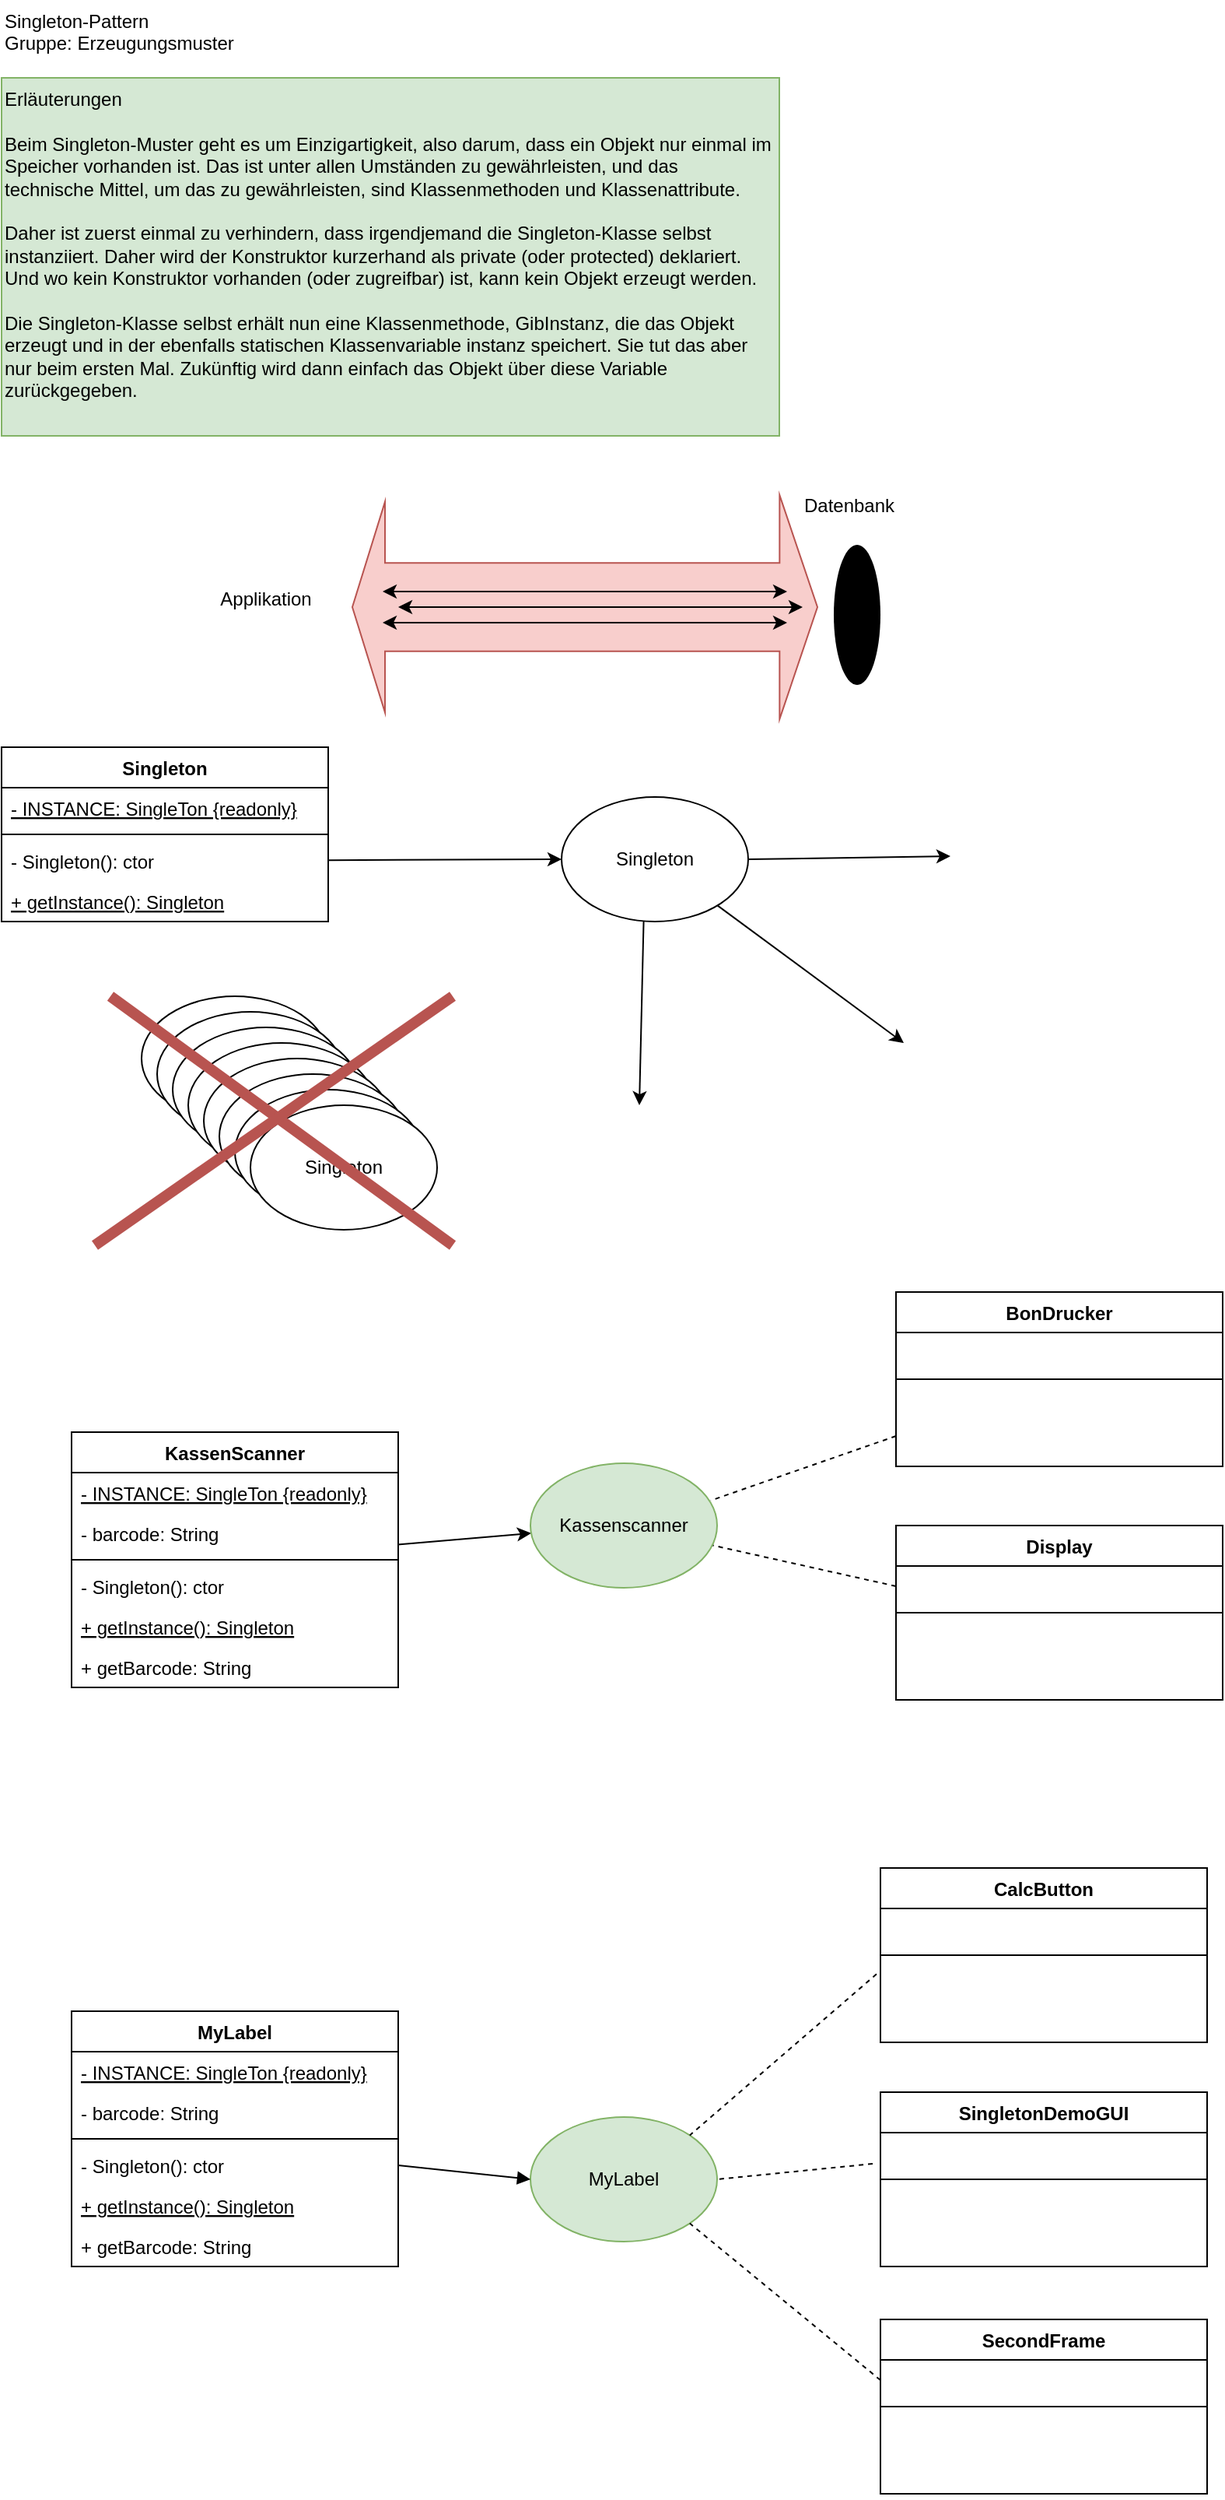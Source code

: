 <mxfile version="17.2.1" type="device" pages="2"><diagram id="1vJTnKFDcwp1K9mZ3HOW" name="Singleton"><mxGraphModel dx="1088" dy="891" grid="1" gridSize="10" guides="1" tooltips="1" connect="1" arrows="1" fold="1" page="1" pageScale="1" pageWidth="827" pageHeight="1169" math="0" shadow="0"><root><mxCell id="0"/><mxCell id="1" parent="0"/><mxCell id="Tu6GEZrMgGKgOSLvBPGH-1" value="Singleton-Pattern&lt;br&gt;Gruppe: Erzeugungsmuster" style="text;whiteSpace=wrap;html=1;" parent="1" vertex="1"><mxGeometry x="20" y="20" width="160" height="40" as="geometry"/></mxCell><mxCell id="Tu6GEZrMgGKgOSLvBPGH-2" value="Erläuterungen&lt;br&gt;&lt;br&gt;Beim Singleton-Muster geht es um Einzigartigkeit, also darum, dass ein Objekt nur einmal im Speicher vorhanden ist. Das ist unter allen Umständen zu gewährleisten, und das &lt;br&gt;technische Mittel, um das zu gewährleisten, sind Klassenmethoden und Klassenattribute.&lt;br&gt;&lt;br&gt;Daher ist zuerst einmal zu verhindern, dass irgendjemand die Singleton-Klasse selbst instanziiert. Daher wird der Konstruktor kurzerhand als private (oder protected) deklariert. Und wo kein Konstruktor vorhanden (oder zugreifbar) ist, kann kein Objekt erzeugt werden. &lt;br&gt;&lt;br&gt;Die Singleton-Klasse selbst erhält nun eine Klassenmethode, GibInstanz, die das Objekt erzeugt und in der ebenfalls statischen Klassenvariable instanz speichert. Sie tut das aber nur beim ersten Mal. Zukünftig wird dann einfach das Objekt über diese Variable zurückgegeben." style="text;whiteSpace=wrap;html=1;fillColor=#d5e8d4;strokeColor=#82b366;" parent="1" vertex="1"><mxGeometry x="20" y="70" width="500" height="230" as="geometry"/></mxCell><mxCell id="Tu6GEZrMgGKgOSLvBPGH-3" value="" style="ellipse;fillColor=#000000;strokeColor=none;" parent="1" vertex="1"><mxGeometry x="555" y="370" width="30" height="90" as="geometry"/></mxCell><mxCell id="Tu6GEZrMgGKgOSLvBPGH-7" value="Applikation" style="text;html=1;strokeColor=none;fillColor=none;align=center;verticalAlign=middle;whiteSpace=wrap;rounded=0;" parent="1" vertex="1"><mxGeometry x="160" y="390" width="60" height="30" as="geometry"/></mxCell><mxCell id="Tu6GEZrMgGKgOSLvBPGH-14" value="Datenbank" style="text;html=1;strokeColor=none;fillColor=none;align=center;verticalAlign=middle;whiteSpace=wrap;rounded=0;" parent="1" vertex="1"><mxGeometry x="535" y="330" width="60" height="30" as="geometry"/></mxCell><mxCell id="Tu6GEZrMgGKgOSLvBPGH-15" value="" style="shape=flexArrow;endArrow=classic;startArrow=classic;html=1;rounded=0;startWidth=77.619;startSize=6.667;endWidth=86.19;endSize=7.776;width=56.667;fillColor=#f8cecc;strokeColor=#b85450;" parent="1" edge="1"><mxGeometry width="100" height="100" relative="1" as="geometry"><mxPoint x="245" y="410" as="sourcePoint"/><mxPoint x="545" y="410" as="targetPoint"/></mxGeometry></mxCell><mxCell id="Tu6GEZrMgGKgOSLvBPGH-16" value="" style="endArrow=classic;startArrow=classic;html=1;rounded=0;" parent="1" edge="1"><mxGeometry width="50" height="50" relative="1" as="geometry"><mxPoint x="265" y="400" as="sourcePoint"/><mxPoint x="525" y="400" as="targetPoint"/></mxGeometry></mxCell><mxCell id="Tu6GEZrMgGKgOSLvBPGH-17" value="" style="endArrow=classic;startArrow=classic;html=1;rounded=0;" parent="1" edge="1"><mxGeometry width="50" height="50" relative="1" as="geometry"><mxPoint x="275" y="410" as="sourcePoint"/><mxPoint x="535" y="410" as="targetPoint"/></mxGeometry></mxCell><mxCell id="Tu6GEZrMgGKgOSLvBPGH-18" value="" style="endArrow=classic;startArrow=classic;html=1;rounded=0;" parent="1" edge="1"><mxGeometry width="50" height="50" relative="1" as="geometry"><mxPoint x="265" y="420" as="sourcePoint"/><mxPoint x="525" y="420" as="targetPoint"/></mxGeometry></mxCell><mxCell id="Tu6GEZrMgGKgOSLvBPGH-27" value="Singleton" style="swimlane;fontStyle=1;align=center;verticalAlign=top;childLayout=stackLayout;horizontal=1;startSize=26;horizontalStack=0;resizeParent=1;resizeParentMax=0;resizeLast=0;collapsible=1;marginBottom=0;" parent="1" vertex="1"><mxGeometry x="20" y="500" width="210" height="112" as="geometry"/></mxCell><mxCell id="Tu6GEZrMgGKgOSLvBPGH-28" value="- INSTANCE: SingleTon {readonly}" style="text;strokeColor=none;fillColor=none;align=left;verticalAlign=top;spacingLeft=4;spacingRight=4;overflow=hidden;rotatable=0;points=[[0,0.5],[1,0.5]];portConstraint=eastwest;fontStyle=4" parent="Tu6GEZrMgGKgOSLvBPGH-27" vertex="1"><mxGeometry y="26" width="210" height="26" as="geometry"/></mxCell><mxCell id="Tu6GEZrMgGKgOSLvBPGH-29" value="" style="line;strokeWidth=1;fillColor=none;align=left;verticalAlign=middle;spacingTop=-1;spacingLeft=3;spacingRight=3;rotatable=0;labelPosition=right;points=[];portConstraint=eastwest;" parent="Tu6GEZrMgGKgOSLvBPGH-27" vertex="1"><mxGeometry y="52" width="210" height="8" as="geometry"/></mxCell><mxCell id="Tu6GEZrMgGKgOSLvBPGH-30" value="- Singleton(): ctor" style="text;strokeColor=none;fillColor=none;align=left;verticalAlign=top;spacingLeft=4;spacingRight=4;overflow=hidden;rotatable=0;points=[[0,0.5],[1,0.5]];portConstraint=eastwest;" parent="Tu6GEZrMgGKgOSLvBPGH-27" vertex="1"><mxGeometry y="60" width="210" height="26" as="geometry"/></mxCell><mxCell id="Tu6GEZrMgGKgOSLvBPGH-31" value="+ getInstance(): Singleton" style="text;strokeColor=none;fillColor=none;align=left;verticalAlign=top;spacingLeft=4;spacingRight=4;overflow=hidden;rotatable=0;points=[[0,0.5],[1,0.5]];portConstraint=eastwest;fontStyle=4" parent="Tu6GEZrMgGKgOSLvBPGH-27" vertex="1"><mxGeometry y="86" width="210" height="26" as="geometry"/></mxCell><mxCell id="Tu6GEZrMgGKgOSLvBPGH-34" value="" style="endArrow=classic;html=1;rounded=0;exitX=0.44;exitY=0.988;exitDx=0;exitDy=0;exitPerimeter=0;" parent="1" source="Tu6GEZrMgGKgOSLvBPGH-37" edge="1"><mxGeometry width="50" height="50" relative="1" as="geometry"><mxPoint x="440" y="630" as="sourcePoint"/><mxPoint x="430" y="730" as="targetPoint"/></mxGeometry></mxCell><mxCell id="Tu6GEZrMgGKgOSLvBPGH-35" value="" style="endArrow=classic;html=1;rounded=0;" parent="1" source="Tu6GEZrMgGKgOSLvBPGH-37" edge="1"><mxGeometry width="50" height="50" relative="1" as="geometry"><mxPoint x="520" y="600" as="sourcePoint"/><mxPoint x="600" y="690" as="targetPoint"/></mxGeometry></mxCell><mxCell id="Tu6GEZrMgGKgOSLvBPGH-36" value="" style="endArrow=classic;html=1;rounded=0;exitX=1;exitY=0.5;exitDx=0;exitDy=0;" parent="1" source="Tu6GEZrMgGKgOSLvBPGH-37" edge="1"><mxGeometry width="50" height="50" relative="1" as="geometry"><mxPoint x="530" y="576" as="sourcePoint"/><mxPoint x="630" y="570" as="targetPoint"/></mxGeometry></mxCell><mxCell id="Tu6GEZrMgGKgOSLvBPGH-37" value="Singleton" style="ellipse;whiteSpace=wrap;html=1;" parent="1" vertex="1"><mxGeometry x="380" y="532" width="120" height="80" as="geometry"/></mxCell><mxCell id="Tu6GEZrMgGKgOSLvBPGH-38" style="edgeStyle=none;rounded=0;orthogonalLoop=1;jettySize=auto;html=1;entryX=0;entryY=0.5;entryDx=0;entryDy=0;" parent="1" source="Tu6GEZrMgGKgOSLvBPGH-30" target="Tu6GEZrMgGKgOSLvBPGH-37" edge="1"><mxGeometry relative="1" as="geometry"/></mxCell><mxCell id="Tu6GEZrMgGKgOSLvBPGH-39" value="Singleton" style="ellipse;whiteSpace=wrap;html=1;" parent="1" vertex="1"><mxGeometry x="110" y="660" width="120" height="80" as="geometry"/></mxCell><mxCell id="Tu6GEZrMgGKgOSLvBPGH-40" value="Singleton" style="ellipse;whiteSpace=wrap;html=1;" parent="1" vertex="1"><mxGeometry x="120" y="670" width="120" height="80" as="geometry"/></mxCell><mxCell id="Tu6GEZrMgGKgOSLvBPGH-41" value="Singleton" style="ellipse;whiteSpace=wrap;html=1;" parent="1" vertex="1"><mxGeometry x="130" y="680" width="120" height="80" as="geometry"/></mxCell><mxCell id="Tu6GEZrMgGKgOSLvBPGH-42" value="Singleton" style="ellipse;whiteSpace=wrap;html=1;" parent="1" vertex="1"><mxGeometry x="140" y="690" width="120" height="80" as="geometry"/></mxCell><mxCell id="Tu6GEZrMgGKgOSLvBPGH-43" value="Singleton" style="ellipse;whiteSpace=wrap;html=1;" parent="1" vertex="1"><mxGeometry x="150" y="700" width="120" height="80" as="geometry"/></mxCell><mxCell id="Tu6GEZrMgGKgOSLvBPGH-44" value="Singleton" style="ellipse;whiteSpace=wrap;html=1;" parent="1" vertex="1"><mxGeometry x="160" y="710" width="120" height="80" as="geometry"/></mxCell><mxCell id="Tu6GEZrMgGKgOSLvBPGH-45" value="Singleton" style="ellipse;whiteSpace=wrap;html=1;" parent="1" vertex="1"><mxGeometry x="170" y="720" width="120" height="80" as="geometry"/></mxCell><mxCell id="Tu6GEZrMgGKgOSLvBPGH-46" value="Singleton" style="ellipse;whiteSpace=wrap;html=1;" parent="1" vertex="1"><mxGeometry x="180" y="730" width="120" height="80" as="geometry"/></mxCell><mxCell id="Tu6GEZrMgGKgOSLvBPGH-47" value="" style="endArrow=none;html=1;rounded=0;fillColor=#f8cecc;strokeColor=#b85450;strokeWidth=7;" parent="1" edge="1"><mxGeometry width="50" height="50" relative="1" as="geometry"><mxPoint x="90" y="660" as="sourcePoint"/><mxPoint x="310" y="820" as="targetPoint"/></mxGeometry></mxCell><mxCell id="Tu6GEZrMgGKgOSLvBPGH-48" value="" style="endArrow=none;html=1;rounded=0;fillColor=#f8cecc;strokeColor=#b85450;strokeWidth=7;" parent="1" edge="1"><mxGeometry width="50" height="50" relative="1" as="geometry"><mxPoint x="80" y="820" as="sourcePoint"/><mxPoint x="310" y="660" as="targetPoint"/></mxGeometry></mxCell><mxCell id="Tu6GEZrMgGKgOSLvBPGH-51" value="KassenScanner" style="swimlane;fontStyle=1;align=center;verticalAlign=top;childLayout=stackLayout;horizontal=1;startSize=26;horizontalStack=0;resizeParent=1;resizeParentMax=0;resizeLast=0;collapsible=1;marginBottom=0;" parent="1" vertex="1"><mxGeometry x="65" y="940" width="210" height="164" as="geometry"/></mxCell><mxCell id="Tu6GEZrMgGKgOSLvBPGH-52" value="- INSTANCE: SingleTon {readonly}" style="text;strokeColor=none;fillColor=none;align=left;verticalAlign=top;spacingLeft=4;spacingRight=4;overflow=hidden;rotatable=0;points=[[0,0.5],[1,0.5]];portConstraint=eastwest;fontStyle=4" parent="Tu6GEZrMgGKgOSLvBPGH-51" vertex="1"><mxGeometry y="26" width="210" height="26" as="geometry"/></mxCell><mxCell id="Tu6GEZrMgGKgOSLvBPGH-69" value="- barcode: String" style="text;strokeColor=none;fillColor=none;align=left;verticalAlign=top;spacingLeft=4;spacingRight=4;overflow=hidden;rotatable=0;points=[[0,0.5],[1,0.5]];portConstraint=eastwest;fontStyle=0" parent="Tu6GEZrMgGKgOSLvBPGH-51" vertex="1"><mxGeometry y="52" width="210" height="26" as="geometry"/></mxCell><mxCell id="Tu6GEZrMgGKgOSLvBPGH-53" value="" style="line;strokeWidth=1;fillColor=none;align=left;verticalAlign=middle;spacingTop=-1;spacingLeft=3;spacingRight=3;rotatable=0;labelPosition=right;points=[];portConstraint=eastwest;" parent="Tu6GEZrMgGKgOSLvBPGH-51" vertex="1"><mxGeometry y="78" width="210" height="8" as="geometry"/></mxCell><mxCell id="Tu6GEZrMgGKgOSLvBPGH-54" value="- Singleton(): ctor" style="text;strokeColor=none;fillColor=none;align=left;verticalAlign=top;spacingLeft=4;spacingRight=4;overflow=hidden;rotatable=0;points=[[0,0.5],[1,0.5]];portConstraint=eastwest;" parent="Tu6GEZrMgGKgOSLvBPGH-51" vertex="1"><mxGeometry y="86" width="210" height="26" as="geometry"/></mxCell><mxCell id="Tu6GEZrMgGKgOSLvBPGH-55" value="+ getInstance(): Singleton" style="text;strokeColor=none;fillColor=none;align=left;verticalAlign=top;spacingLeft=4;spacingRight=4;overflow=hidden;rotatable=0;points=[[0,0.5],[1,0.5]];portConstraint=eastwest;fontStyle=4" parent="Tu6GEZrMgGKgOSLvBPGH-51" vertex="1"><mxGeometry y="112" width="210" height="26" as="geometry"/></mxCell><mxCell id="Tu6GEZrMgGKgOSLvBPGH-70" value="+ getBarcode: String" style="text;strokeColor=none;fillColor=none;align=left;verticalAlign=top;spacingLeft=4;spacingRight=4;overflow=hidden;rotatable=0;points=[[0,0.5],[1,0.5]];portConstraint=eastwest;fontStyle=0" parent="Tu6GEZrMgGKgOSLvBPGH-51" vertex="1"><mxGeometry y="138" width="210" height="26" as="geometry"/></mxCell><mxCell id="Tu6GEZrMgGKgOSLvBPGH-57" style="edgeStyle=none;rounded=0;orthogonalLoop=1;jettySize=auto;html=1;strokeWidth=1;exitX=0.998;exitY=0.777;exitDx=0;exitDy=0;exitPerimeter=0;" parent="1" source="Tu6GEZrMgGKgOSLvBPGH-69" target="Tu6GEZrMgGKgOSLvBPGH-77" edge="1"><mxGeometry relative="1" as="geometry"/></mxCell><mxCell id="Tu6GEZrMgGKgOSLvBPGH-68" style="edgeStyle=none;rounded=0;orthogonalLoop=1;jettySize=auto;html=1;strokeWidth=1;dashed=1;endArrow=none;endFill=0;entryX=0.966;entryY=0.299;entryDx=0;entryDy=0;entryPerimeter=0;" parent="1" source="Tu6GEZrMgGKgOSLvBPGH-58" target="Tu6GEZrMgGKgOSLvBPGH-77" edge="1"><mxGeometry relative="1" as="geometry"><mxPoint x="499.749" y="926.345" as="targetPoint"/></mxGeometry></mxCell><mxCell id="Tu6GEZrMgGKgOSLvBPGH-58" value="BonDrucker" style="swimlane;fontStyle=1;align=center;verticalAlign=top;childLayout=stackLayout;horizontal=1;startSize=26;horizontalStack=0;resizeParent=1;resizeParentMax=0;resizeLast=0;collapsible=1;marginBottom=0;" parent="1" vertex="1"><mxGeometry x="595" y="850" width="210" height="112" as="geometry"/></mxCell><mxCell id="Tu6GEZrMgGKgOSLvBPGH-59" value=" " style="text;strokeColor=none;fillColor=none;align=left;verticalAlign=top;spacingLeft=4;spacingRight=4;overflow=hidden;rotatable=0;points=[[0,0.5],[1,0.5]];portConstraint=eastwest;fontStyle=4" parent="Tu6GEZrMgGKgOSLvBPGH-58" vertex="1"><mxGeometry y="26" width="210" height="26" as="geometry"/></mxCell><mxCell id="Tu6GEZrMgGKgOSLvBPGH-60" value="" style="line;strokeWidth=1;fillColor=none;align=left;verticalAlign=middle;spacingTop=-1;spacingLeft=3;spacingRight=3;rotatable=0;labelPosition=right;points=[];portConstraint=eastwest;" parent="Tu6GEZrMgGKgOSLvBPGH-58" vertex="1"><mxGeometry y="52" width="210" height="8" as="geometry"/></mxCell><mxCell id="Tu6GEZrMgGKgOSLvBPGH-61" value=" " style="text;strokeColor=none;fillColor=none;align=left;verticalAlign=top;spacingLeft=4;spacingRight=4;overflow=hidden;rotatable=0;points=[[0,0.5],[1,0.5]];portConstraint=eastwest;" parent="Tu6GEZrMgGKgOSLvBPGH-58" vertex="1"><mxGeometry y="60" width="210" height="26" as="geometry"/></mxCell><mxCell id="Tu6GEZrMgGKgOSLvBPGH-62" value=" " style="text;strokeColor=none;fillColor=none;align=left;verticalAlign=top;spacingLeft=4;spacingRight=4;overflow=hidden;rotatable=0;points=[[0,0.5],[1,0.5]];portConstraint=eastwest;fontStyle=0" parent="Tu6GEZrMgGKgOSLvBPGH-58" vertex="1"><mxGeometry y="86" width="210" height="26" as="geometry"/></mxCell><mxCell id="Tu6GEZrMgGKgOSLvBPGH-71" value="Display" style="swimlane;fontStyle=1;align=center;verticalAlign=top;childLayout=stackLayout;horizontal=1;startSize=26;horizontalStack=0;resizeParent=1;resizeParentMax=0;resizeLast=0;collapsible=1;marginBottom=0;" parent="1" vertex="1"><mxGeometry x="595" y="1000" width="210" height="112" as="geometry"/></mxCell><mxCell id="Tu6GEZrMgGKgOSLvBPGH-72" value=" " style="text;strokeColor=none;fillColor=none;align=left;verticalAlign=top;spacingLeft=4;spacingRight=4;overflow=hidden;rotatable=0;points=[[0,0.5],[1,0.5]];portConstraint=eastwest;fontStyle=0" parent="Tu6GEZrMgGKgOSLvBPGH-71" vertex="1"><mxGeometry y="26" width="210" height="26" as="geometry"/></mxCell><mxCell id="Tu6GEZrMgGKgOSLvBPGH-73" value="" style="line;strokeWidth=1;fillColor=none;align=left;verticalAlign=middle;spacingTop=-1;spacingLeft=3;spacingRight=3;rotatable=0;labelPosition=right;points=[];portConstraint=eastwest;" parent="Tu6GEZrMgGKgOSLvBPGH-71" vertex="1"><mxGeometry y="52" width="210" height="8" as="geometry"/></mxCell><mxCell id="Tu6GEZrMgGKgOSLvBPGH-74" value=" " style="text;strokeColor=none;fillColor=none;align=left;verticalAlign=top;spacingLeft=4;spacingRight=4;overflow=hidden;rotatable=0;points=[[0,0.5],[1,0.5]];portConstraint=eastwest;" parent="Tu6GEZrMgGKgOSLvBPGH-71" vertex="1"><mxGeometry y="60" width="210" height="26" as="geometry"/></mxCell><mxCell id="Tu6GEZrMgGKgOSLvBPGH-75" value=" " style="text;strokeColor=none;fillColor=none;align=left;verticalAlign=top;spacingLeft=4;spacingRight=4;overflow=hidden;rotatable=0;points=[[0,0.5],[1,0.5]];portConstraint=eastwest;fontStyle=0" parent="Tu6GEZrMgGKgOSLvBPGH-71" vertex="1"><mxGeometry y="86" width="210" height="26" as="geometry"/></mxCell><mxCell id="Tu6GEZrMgGKgOSLvBPGH-76" style="edgeStyle=none;rounded=0;orthogonalLoop=1;jettySize=auto;html=1;strokeWidth=1;dashed=1;endArrow=none;endFill=0;exitX=0;exitY=0.5;exitDx=0;exitDy=0;" parent="1" source="Tu6GEZrMgGKgOSLvBPGH-72" target="Tu6GEZrMgGKgOSLvBPGH-77" edge="1"><mxGeometry relative="1" as="geometry"><mxPoint x="605" y="963.993" as="sourcePoint"/><mxPoint x="490" y="1080" as="targetPoint"/></mxGeometry></mxCell><mxCell id="Tu6GEZrMgGKgOSLvBPGH-77" value="Kassenscanner" style="ellipse;whiteSpace=wrap;html=1;fillColor=#d5e8d4;strokeColor=#82b366;" parent="1" vertex="1"><mxGeometry x="360" y="960" width="120" height="80" as="geometry"/></mxCell><mxCell id="Tu6GEZrMgGKgOSLvBPGH-78" value="MyLabel" style="swimlane;fontStyle=1;align=center;verticalAlign=top;childLayout=stackLayout;horizontal=1;startSize=26;horizontalStack=0;resizeParent=1;resizeParentMax=0;resizeLast=0;collapsible=1;marginBottom=0;" parent="1" vertex="1"><mxGeometry x="65" y="1312" width="210" height="164" as="geometry"/></mxCell><mxCell id="Tu6GEZrMgGKgOSLvBPGH-79" value="- INSTANCE: SingleTon {readonly}" style="text;strokeColor=none;fillColor=none;align=left;verticalAlign=top;spacingLeft=4;spacingRight=4;overflow=hidden;rotatable=0;points=[[0,0.5],[1,0.5]];portConstraint=eastwest;fontStyle=4" parent="Tu6GEZrMgGKgOSLvBPGH-78" vertex="1"><mxGeometry y="26" width="210" height="26" as="geometry"/></mxCell><mxCell id="Tu6GEZrMgGKgOSLvBPGH-80" value="- barcode: String" style="text;strokeColor=none;fillColor=none;align=left;verticalAlign=top;spacingLeft=4;spacingRight=4;overflow=hidden;rotatable=0;points=[[0,0.5],[1,0.5]];portConstraint=eastwest;fontStyle=0" parent="Tu6GEZrMgGKgOSLvBPGH-78" vertex="1"><mxGeometry y="52" width="210" height="26" as="geometry"/></mxCell><mxCell id="Tu6GEZrMgGKgOSLvBPGH-81" value="" style="line;strokeWidth=1;fillColor=none;align=left;verticalAlign=middle;spacingTop=-1;spacingLeft=3;spacingRight=3;rotatable=0;labelPosition=right;points=[];portConstraint=eastwest;" parent="Tu6GEZrMgGKgOSLvBPGH-78" vertex="1"><mxGeometry y="78" width="210" height="8" as="geometry"/></mxCell><mxCell id="Tu6GEZrMgGKgOSLvBPGH-82" value="- Singleton(): ctor" style="text;strokeColor=none;fillColor=none;align=left;verticalAlign=top;spacingLeft=4;spacingRight=4;overflow=hidden;rotatable=0;points=[[0,0.5],[1,0.5]];portConstraint=eastwest;" parent="Tu6GEZrMgGKgOSLvBPGH-78" vertex="1"><mxGeometry y="86" width="210" height="26" as="geometry"/></mxCell><mxCell id="Tu6GEZrMgGKgOSLvBPGH-83" value="+ getInstance(): Singleton" style="text;strokeColor=none;fillColor=none;align=left;verticalAlign=top;spacingLeft=4;spacingRight=4;overflow=hidden;rotatable=0;points=[[0,0.5],[1,0.5]];portConstraint=eastwest;fontStyle=4" parent="Tu6GEZrMgGKgOSLvBPGH-78" vertex="1"><mxGeometry y="112" width="210" height="26" as="geometry"/></mxCell><mxCell id="Tu6GEZrMgGKgOSLvBPGH-84" value="+ getBarcode: String" style="text;strokeColor=none;fillColor=none;align=left;verticalAlign=top;spacingLeft=4;spacingRight=4;overflow=hidden;rotatable=0;points=[[0,0.5],[1,0.5]];portConstraint=eastwest;fontStyle=0" parent="Tu6GEZrMgGKgOSLvBPGH-78" vertex="1"><mxGeometry y="138" width="210" height="26" as="geometry"/></mxCell><mxCell id="Tu6GEZrMgGKgOSLvBPGH-99" value="CalcButton" style="swimlane;fontStyle=1;align=center;verticalAlign=top;childLayout=stackLayout;horizontal=1;startSize=26;horizontalStack=0;resizeParent=1;resizeParentMax=0;resizeLast=0;collapsible=1;marginBottom=0;" parent="1" vertex="1"><mxGeometry x="585" y="1220" width="210" height="112" as="geometry"/></mxCell><mxCell id="Tu6GEZrMgGKgOSLvBPGH-100" value=" " style="text;strokeColor=none;fillColor=none;align=left;verticalAlign=top;spacingLeft=4;spacingRight=4;overflow=hidden;rotatable=0;points=[[0,0.5],[1,0.5]];portConstraint=eastwest;fontStyle=0" parent="Tu6GEZrMgGKgOSLvBPGH-99" vertex="1"><mxGeometry y="26" width="210" height="26" as="geometry"/></mxCell><mxCell id="Tu6GEZrMgGKgOSLvBPGH-101" value="" style="line;strokeWidth=1;fillColor=none;align=left;verticalAlign=middle;spacingTop=-1;spacingLeft=3;spacingRight=3;rotatable=0;labelPosition=right;points=[];portConstraint=eastwest;" parent="Tu6GEZrMgGKgOSLvBPGH-99" vertex="1"><mxGeometry y="52" width="210" height="8" as="geometry"/></mxCell><mxCell id="Tu6GEZrMgGKgOSLvBPGH-102" value=" " style="text;strokeColor=none;fillColor=none;align=left;verticalAlign=top;spacingLeft=4;spacingRight=4;overflow=hidden;rotatable=0;points=[[0,0.5],[1,0.5]];portConstraint=eastwest;" parent="Tu6GEZrMgGKgOSLvBPGH-99" vertex="1"><mxGeometry y="60" width="210" height="26" as="geometry"/></mxCell><mxCell id="Tu6GEZrMgGKgOSLvBPGH-103" value=" " style="text;strokeColor=none;fillColor=none;align=left;verticalAlign=top;spacingLeft=4;spacingRight=4;overflow=hidden;rotatable=0;points=[[0,0.5],[1,0.5]];portConstraint=eastwest;fontStyle=0" parent="Tu6GEZrMgGKgOSLvBPGH-99" vertex="1"><mxGeometry y="86" width="210" height="26" as="geometry"/></mxCell><mxCell id="Tu6GEZrMgGKgOSLvBPGH-104" value="SingletonDemoGUI" style="swimlane;fontStyle=1;align=center;verticalAlign=top;childLayout=stackLayout;horizontal=1;startSize=26;horizontalStack=0;resizeParent=1;resizeParentMax=0;resizeLast=0;collapsible=1;marginBottom=0;" parent="1" vertex="1"><mxGeometry x="585" y="1364" width="210" height="112" as="geometry"/></mxCell><mxCell id="Tu6GEZrMgGKgOSLvBPGH-105" value=" " style="text;strokeColor=none;fillColor=none;align=left;verticalAlign=top;spacingLeft=4;spacingRight=4;overflow=hidden;rotatable=0;points=[[0,0.5],[1,0.5]];portConstraint=eastwest;fontStyle=0" parent="Tu6GEZrMgGKgOSLvBPGH-104" vertex="1"><mxGeometry y="26" width="210" height="26" as="geometry"/></mxCell><mxCell id="Tu6GEZrMgGKgOSLvBPGH-106" value="" style="line;strokeWidth=1;fillColor=none;align=left;verticalAlign=middle;spacingTop=-1;spacingLeft=3;spacingRight=3;rotatable=0;labelPosition=right;points=[];portConstraint=eastwest;" parent="Tu6GEZrMgGKgOSLvBPGH-104" vertex="1"><mxGeometry y="52" width="210" height="8" as="geometry"/></mxCell><mxCell id="Tu6GEZrMgGKgOSLvBPGH-107" value=" " style="text;strokeColor=none;fillColor=none;align=left;verticalAlign=top;spacingLeft=4;spacingRight=4;overflow=hidden;rotatable=0;points=[[0,0.5],[1,0.5]];portConstraint=eastwest;" parent="Tu6GEZrMgGKgOSLvBPGH-104" vertex="1"><mxGeometry y="60" width="210" height="26" as="geometry"/></mxCell><mxCell id="Tu6GEZrMgGKgOSLvBPGH-108" value=" " style="text;strokeColor=none;fillColor=none;align=left;verticalAlign=top;spacingLeft=4;spacingRight=4;overflow=hidden;rotatable=0;points=[[0,0.5],[1,0.5]];portConstraint=eastwest;fontStyle=0" parent="Tu6GEZrMgGKgOSLvBPGH-104" vertex="1"><mxGeometry y="86" width="210" height="26" as="geometry"/></mxCell><mxCell id="Tu6GEZrMgGKgOSLvBPGH-109" value="SecondFrame" style="swimlane;fontStyle=1;align=center;verticalAlign=top;childLayout=stackLayout;horizontal=1;startSize=26;horizontalStack=0;resizeParent=1;resizeParentMax=0;resizeLast=0;collapsible=1;marginBottom=0;" parent="1" vertex="1"><mxGeometry x="585" y="1510" width="210" height="112" as="geometry"/></mxCell><mxCell id="Tu6GEZrMgGKgOSLvBPGH-110" value=" " style="text;strokeColor=none;fillColor=none;align=left;verticalAlign=top;spacingLeft=4;spacingRight=4;overflow=hidden;rotatable=0;points=[[0,0.5],[1,0.5]];portConstraint=eastwest;fontStyle=0" parent="Tu6GEZrMgGKgOSLvBPGH-109" vertex="1"><mxGeometry y="26" width="210" height="26" as="geometry"/></mxCell><mxCell id="Tu6GEZrMgGKgOSLvBPGH-111" value="" style="line;strokeWidth=1;fillColor=none;align=left;verticalAlign=middle;spacingTop=-1;spacingLeft=3;spacingRight=3;rotatable=0;labelPosition=right;points=[];portConstraint=eastwest;" parent="Tu6GEZrMgGKgOSLvBPGH-109" vertex="1"><mxGeometry y="52" width="210" height="8" as="geometry"/></mxCell><mxCell id="Tu6GEZrMgGKgOSLvBPGH-112" value=" " style="text;strokeColor=none;fillColor=none;align=left;verticalAlign=top;spacingLeft=4;spacingRight=4;overflow=hidden;rotatable=0;points=[[0,0.5],[1,0.5]];portConstraint=eastwest;" parent="Tu6GEZrMgGKgOSLvBPGH-109" vertex="1"><mxGeometry y="60" width="210" height="26" as="geometry"/></mxCell><mxCell id="Tu6GEZrMgGKgOSLvBPGH-113" value=" " style="text;strokeColor=none;fillColor=none;align=left;verticalAlign=top;spacingLeft=4;spacingRight=4;overflow=hidden;rotatable=0;points=[[0,0.5],[1,0.5]];portConstraint=eastwest;fontStyle=0" parent="Tu6GEZrMgGKgOSLvBPGH-109" vertex="1"><mxGeometry y="86" width="210" height="26" as="geometry"/></mxCell><mxCell id="Tu6GEZrMgGKgOSLvBPGH-114" value="MyLabel" style="ellipse;whiteSpace=wrap;html=1;fillColor=#d5e8d4;strokeColor=#82b366;" parent="1" vertex="1"><mxGeometry x="360" y="1380" width="120" height="80" as="geometry"/></mxCell><mxCell id="Tu6GEZrMgGKgOSLvBPGH-115" style="edgeStyle=none;rounded=0;orthogonalLoop=1;jettySize=auto;html=1;entryX=0;entryY=0.5;entryDx=0;entryDy=0;endArrow=block;endFill=1;strokeWidth=1;exitX=1;exitY=0.5;exitDx=0;exitDy=0;" parent="1" source="Tu6GEZrMgGKgOSLvBPGH-82" target="Tu6GEZrMgGKgOSLvBPGH-114" edge="1"><mxGeometry relative="1" as="geometry"/></mxCell><mxCell id="Tu6GEZrMgGKgOSLvBPGH-116" style="edgeStyle=none;rounded=0;orthogonalLoop=1;jettySize=auto;html=1;dashed=1;endArrow=none;endFill=0;strokeWidth=1;exitX=-0.012;exitY=0.313;exitDx=0;exitDy=0;exitPerimeter=0;entryX=1;entryY=0;entryDx=0;entryDy=0;" parent="1" source="Tu6GEZrMgGKgOSLvBPGH-102" target="Tu6GEZrMgGKgOSLvBPGH-114" edge="1"><mxGeometry relative="1" as="geometry"/></mxCell><mxCell id="Tu6GEZrMgGKgOSLvBPGH-117" style="edgeStyle=none;rounded=0;orthogonalLoop=1;jettySize=auto;html=1;dashed=1;endArrow=none;endFill=0;strokeWidth=1;entryX=1;entryY=0.5;entryDx=0;entryDy=0;" parent="1" target="Tu6GEZrMgGKgOSLvBPGH-114" edge="1"><mxGeometry relative="1" as="geometry"><mxPoint x="580" y="1410" as="sourcePoint"/></mxGeometry></mxCell><mxCell id="Tu6GEZrMgGKgOSLvBPGH-118" style="edgeStyle=none;rounded=0;orthogonalLoop=1;jettySize=auto;html=1;entryX=1;entryY=1;entryDx=0;entryDy=0;dashed=1;endArrow=none;endFill=0;strokeWidth=1;exitX=0;exitY=0.5;exitDx=0;exitDy=0;" parent="1" source="Tu6GEZrMgGKgOSLvBPGH-110" target="Tu6GEZrMgGKgOSLvBPGH-114" edge="1"><mxGeometry relative="1" as="geometry"/></mxCell></root></mxGraphModel></diagram><diagram id="2gMSVf91zd-A5-werhwh" name="Aggregation und Komposition"><mxGraphModel dx="670" dy="1593" grid="1" gridSize="10" guides="1" tooltips="1" connect="1" arrows="1" fold="1" page="1" pageScale="1" pageWidth="827" pageHeight="1169" math="0" shadow="0"><root><mxCell id="0"/><mxCell id="1" parent="0"/><mxCell id="pnV_tn5wM9VpwKiyH_3l-1" value="&lt;h1&gt;Komposition&lt;/h1&gt;&lt;h1&gt;Feste Ganze-Teile Beziehung&lt;/h1&gt;&lt;p&gt;Die Teile können ohne das Ganze nicht existieren.&lt;/p&gt;&lt;p&gt;Die Verwaltung und Erzeugung der Teile wird durch das Ganze gesteuert.&lt;/p&gt;&lt;p&gt;Kein anderes Objekt darf auf die Teile direkt zugreifen.&lt;/p&gt;" style="text;html=1;strokeColor=none;fillColor=none;spacing=5;spacingTop=-20;whiteSpace=wrap;overflow=hidden;rounded=0;" parent="1" vertex="1"><mxGeometry x="10" y="-70" width="510" height="180" as="geometry"/></mxCell><mxCell id="pnV_tn5wM9VpwKiyH_3l-2" value="&lt;h1&gt;&lt;span&gt;Aggregation&lt;/span&gt;&lt;/h1&gt;&lt;h1&gt;&lt;span&gt;Lose Ganze-Teile Beziehung&lt;/span&gt;&lt;/h1&gt;&lt;h1&gt;&lt;span style=&quot;font-size: 12px ; font-weight: normal&quot;&gt;Die Teile können ohne das Ganze existieren.&lt;/span&gt;&lt;br&gt;&lt;/h1&gt;&lt;p&gt;Die Verwaltung und Erzeugung der Teile kann ausserhalb des Ganzen erfolgen.&lt;/p&gt;&lt;p&gt;Andere Objekte können auf die Teile direkt zugreifen.&lt;/p&gt;" style="text;html=1;strokeColor=none;fillColor=none;spacing=5;spacingTop=-20;whiteSpace=wrap;overflow=hidden;rounded=0;" parent="1" vertex="1"><mxGeometry x="10" y="630" width="510" height="220" as="geometry"/></mxCell><mxCell id="pnV_tn5wM9VpwKiyH_3l-3" value="" style="endArrow=diamondThin;endFill=0;endSize=24;html=1;rounded=0;exitX=1;exitY=0.731;exitDx=0;exitDy=0;exitPerimeter=0;" parent="1" source="pnV_tn5wM9VpwKiyH_3l-10" target="pnV_tn5wM9VpwKiyH_3l-5" edge="1"><mxGeometry width="160" relative="1" as="geometry"><mxPoint x="114" y="555" as="sourcePoint"/><mxPoint x="274" y="555" as="targetPoint"/></mxGeometry></mxCell><mxCell id="P5Mxe-yWgRE_q9H9Qwvj-1" value="*..50" style="edgeLabel;html=1;align=center;verticalAlign=middle;resizable=0;points=[];" vertex="1" connectable="0" parent="pnV_tn5wM9VpwKiyH_3l-3"><mxGeometry x="-0.894" y="-2" relative="1" as="geometry"><mxPoint x="8" y="-21" as="offset"/></mxGeometry></mxCell><mxCell id="P5Mxe-yWgRE_q9H9Qwvj-2" value="*..50" style="edgeLabel;html=1;align=center;verticalAlign=middle;resizable=0;points=[];" vertex="1" connectable="0" parent="pnV_tn5wM9VpwKiyH_3l-3"><mxGeometry x="0.621" y="1" relative="1" as="geometry"><mxPoint x="9" y="-13" as="offset"/></mxGeometry></mxCell><mxCell id="pnV_tn5wM9VpwKiyH_3l-5" value="Restaurant" style="swimlane;fontStyle=1;align=center;verticalAlign=top;childLayout=stackLayout;horizontal=1;startSize=26;horizontalStack=0;resizeParent=1;resizeParentMax=0;resizeLast=0;collapsible=1;marginBottom=0;" parent="1" vertex="1"><mxGeometry x="414" y="510" width="160" height="86" as="geometry"/></mxCell><mxCell id="pnV_tn5wM9VpwKiyH_3l-6" value="- stuhl: List&lt;Stuhl&gt;" style="text;strokeColor=none;fillColor=none;align=left;verticalAlign=top;spacingLeft=4;spacingRight=4;overflow=hidden;rotatable=0;points=[[0,0.5],[1,0.5]];portConstraint=eastwest;" parent="pnV_tn5wM9VpwKiyH_3l-5" vertex="1"><mxGeometry y="26" width="160" height="26" as="geometry"/></mxCell><mxCell id="pnV_tn5wM9VpwKiyH_3l-7" value="" style="line;strokeWidth=1;fillColor=none;align=left;verticalAlign=middle;spacingTop=-1;spacingLeft=3;spacingRight=3;rotatable=0;labelPosition=right;points=[];portConstraint=eastwest;" parent="pnV_tn5wM9VpwKiyH_3l-5" vertex="1"><mxGeometry y="52" width="160" height="8" as="geometry"/></mxCell><mxCell id="pnV_tn5wM9VpwKiyH_3l-8" value="+ method(type): type" style="text;strokeColor=none;fillColor=none;align=left;verticalAlign=top;spacingLeft=4;spacingRight=4;overflow=hidden;rotatable=0;points=[[0,0.5],[1,0.5]];portConstraint=eastwest;" parent="pnV_tn5wM9VpwKiyH_3l-5" vertex="1"><mxGeometry y="60" width="160" height="26" as="geometry"/></mxCell><mxCell id="pnV_tn5wM9VpwKiyH_3l-9" value="Stuhl" style="swimlane;fontStyle=1;align=center;verticalAlign=top;childLayout=stackLayout;horizontal=1;startSize=26;horizontalStack=0;resizeParent=1;resizeParentMax=0;resizeLast=0;collapsible=1;marginBottom=0;" parent="1" vertex="1"><mxGeometry x="10" y="510" width="180" height="112" as="geometry"/></mxCell><mxCell id="pnV_tn5wM9VpwKiyH_3l-10" value="- farbe : String" style="text;strokeColor=none;fillColor=none;align=left;verticalAlign=top;spacingLeft=4;spacingRight=4;overflow=hidden;rotatable=0;points=[[0,0.5],[1,0.5]];portConstraint=eastwest;" parent="pnV_tn5wM9VpwKiyH_3l-9" vertex="1"><mxGeometry y="26" width="180" height="26" as="geometry"/></mxCell><mxCell id="pnV_tn5wM9VpwKiyH_3l-11" value="" style="line;strokeWidth=1;fillColor=none;align=left;verticalAlign=middle;spacingTop=-1;spacingLeft=3;spacingRight=3;rotatable=0;labelPosition=right;points=[];portConstraint=eastwest;" parent="pnV_tn5wM9VpwKiyH_3l-9" vertex="1"><mxGeometry y="52" width="180" height="8" as="geometry"/></mxCell><mxCell id="pnV_tn5wM9VpwKiyH_3l-12" value="+ getFarbe(): String" style="text;strokeColor=none;fillColor=none;align=left;verticalAlign=top;spacingLeft=4;spacingRight=4;overflow=hidden;rotatable=0;points=[[0,0.5],[1,0.5]];portConstraint=eastwest;" parent="pnV_tn5wM9VpwKiyH_3l-9" vertex="1"><mxGeometry y="60" width="180" height="26" as="geometry"/></mxCell><mxCell id="pnV_tn5wM9VpwKiyH_3l-14" value="- setFarbe(farbe: String): void" style="text;strokeColor=none;fillColor=none;align=left;verticalAlign=top;spacingLeft=4;spacingRight=4;overflow=hidden;rotatable=0;points=[[0,0.5],[1,0.5]];portConstraint=eastwest;" parent="pnV_tn5wM9VpwKiyH_3l-9" vertex="1"><mxGeometry y="86" width="180" height="26" as="geometry"/></mxCell><mxCell id="P5Mxe-yWgRE_q9H9Qwvj-3" value="" style="endArrow=diamondThin;endFill=1;endSize=24;html=1;rounded=0;exitX=1;exitY=0.5;exitDx=0;exitDy=0;" edge="1" parent="1" source="P5Mxe-yWgRE_q9H9Qwvj-6" target="P5Mxe-yWgRE_q9H9Qwvj-9"><mxGeometry width="160" relative="1" as="geometry"><mxPoint x="414" y="440" as="sourcePoint"/><mxPoint x="574" y="440" as="targetPoint"/></mxGeometry></mxCell><mxCell id="P5Mxe-yWgRE_q9H9Qwvj-34" value="0..*" style="edgeLabel;html=1;align=center;verticalAlign=middle;resizable=0;points=[];" vertex="1" connectable="0" parent="P5Mxe-yWgRE_q9H9Qwvj-3"><mxGeometry x="-0.879" y="-2" relative="1" as="geometry"><mxPoint x="9" y="-12" as="offset"/></mxGeometry></mxCell><mxCell id="P5Mxe-yWgRE_q9H9Qwvj-5" value="Bein" style="swimlane;fontStyle=1;align=center;verticalAlign=top;childLayout=stackLayout;horizontal=1;startSize=26;horizontalStack=0;resizeParent=1;resizeParentMax=0;resizeLast=0;collapsible=1;marginBottom=0;" vertex="1" parent="1"><mxGeometry x="250" y="210" width="160" height="86" as="geometry"><mxRectangle x="170" y="210" width="60" height="26" as="alternateBounds"/></mxGeometry></mxCell><mxCell id="P5Mxe-yWgRE_q9H9Qwvj-6" value="+ laenge: int" style="text;strokeColor=none;fillColor=none;align=left;verticalAlign=top;spacingLeft=4;spacingRight=4;overflow=hidden;rotatable=0;points=[[0,0.5],[1,0.5]];portConstraint=eastwest;" vertex="1" parent="P5Mxe-yWgRE_q9H9Qwvj-5"><mxGeometry y="26" width="160" height="26" as="geometry"/></mxCell><mxCell id="P5Mxe-yWgRE_q9H9Qwvj-7" value="" style="line;strokeWidth=1;fillColor=none;align=left;verticalAlign=middle;spacingTop=-1;spacingLeft=3;spacingRight=3;rotatable=0;labelPosition=right;points=[];portConstraint=eastwest;" vertex="1" parent="P5Mxe-yWgRE_q9H9Qwvj-5"><mxGeometry y="52" width="160" height="8" as="geometry"/></mxCell><mxCell id="P5Mxe-yWgRE_q9H9Qwvj-8" value="+ method(type): type" style="text;strokeColor=none;fillColor=none;align=left;verticalAlign=top;spacingLeft=4;spacingRight=4;overflow=hidden;rotatable=0;points=[[0,0.5],[1,0.5]];portConstraint=eastwest;" vertex="1" parent="P5Mxe-yWgRE_q9H9Qwvj-5"><mxGeometry y="60" width="160" height="26" as="geometry"/></mxCell><mxCell id="P5Mxe-yWgRE_q9H9Qwvj-9" value="Lebewesen" style="swimlane;fontStyle=1;align=center;verticalAlign=top;childLayout=stackLayout;horizontal=1;startSize=26;horizontalStack=0;resizeParent=1;resizeParentMax=0;resizeLast=0;collapsible=1;marginBottom=0;" vertex="1" parent="1"><mxGeometry x="600" y="220" width="160" height="94" as="geometry"><mxRectangle x="520" y="320" width="100" height="26" as="alternateBounds"/></mxGeometry></mxCell><mxCell id="P5Mxe-yWgRE_q9H9Qwvj-10" value="- beine: List&lt;Bein&gt;&#10;- arme: List&lt;Arm&gt;" style="text;strokeColor=none;fillColor=none;align=left;verticalAlign=top;spacingLeft=4;spacingRight=4;overflow=hidden;rotatable=0;points=[[0,0.5],[1,0.5]];portConstraint=eastwest;" vertex="1" parent="P5Mxe-yWgRE_q9H9Qwvj-9"><mxGeometry y="26" width="160" height="34" as="geometry"/></mxCell><mxCell id="P5Mxe-yWgRE_q9H9Qwvj-11" value="" style="line;strokeWidth=1;fillColor=none;align=left;verticalAlign=middle;spacingTop=-1;spacingLeft=3;spacingRight=3;rotatable=0;labelPosition=right;points=[];portConstraint=eastwest;" vertex="1" parent="P5Mxe-yWgRE_q9H9Qwvj-9"><mxGeometry y="60" width="160" height="8" as="geometry"/></mxCell><mxCell id="P5Mxe-yWgRE_q9H9Qwvj-12" value="+ method(type): type" style="text;strokeColor=none;fillColor=none;align=left;verticalAlign=top;spacingLeft=4;spacingRight=4;overflow=hidden;rotatable=0;points=[[0,0.5],[1,0.5]];portConstraint=eastwest;" vertex="1" parent="P5Mxe-yWgRE_q9H9Qwvj-9"><mxGeometry y="68" width="160" height="26" as="geometry"/></mxCell><mxCell id="P5Mxe-yWgRE_q9H9Qwvj-13" value="Arm" style="swimlane;fontStyle=1;align=center;verticalAlign=top;childLayout=stackLayout;horizontal=1;startSize=26;horizontalStack=0;resizeParent=1;resizeParentMax=0;resizeLast=0;collapsible=1;marginBottom=0;" vertex="1" parent="1"><mxGeometry x="250" y="320" width="160" height="86" as="geometry"/></mxCell><mxCell id="P5Mxe-yWgRE_q9H9Qwvj-14" value="+ field: type" style="text;strokeColor=none;fillColor=none;align=left;verticalAlign=top;spacingLeft=4;spacingRight=4;overflow=hidden;rotatable=0;points=[[0,0.5],[1,0.5]];portConstraint=eastwest;" vertex="1" parent="P5Mxe-yWgRE_q9H9Qwvj-13"><mxGeometry y="26" width="160" height="26" as="geometry"/></mxCell><mxCell id="P5Mxe-yWgRE_q9H9Qwvj-15" value="" style="line;strokeWidth=1;fillColor=none;align=left;verticalAlign=middle;spacingTop=-1;spacingLeft=3;spacingRight=3;rotatable=0;labelPosition=right;points=[];portConstraint=eastwest;" vertex="1" parent="P5Mxe-yWgRE_q9H9Qwvj-13"><mxGeometry y="52" width="160" height="8" as="geometry"/></mxCell><mxCell id="P5Mxe-yWgRE_q9H9Qwvj-16" value="+ method(type): type" style="text;strokeColor=none;fillColor=none;align=left;verticalAlign=top;spacingLeft=4;spacingRight=4;overflow=hidden;rotatable=0;points=[[0,0.5],[1,0.5]];portConstraint=eastwest;" vertex="1" parent="P5Mxe-yWgRE_q9H9Qwvj-13"><mxGeometry y="60" width="160" height="26" as="geometry"/></mxCell><mxCell id="P5Mxe-yWgRE_q9H9Qwvj-17" value="" style="endArrow=diamondThin;endFill=1;endSize=24;html=1;rounded=0;" edge="1" parent="1" source="P5Mxe-yWgRE_q9H9Qwvj-13" target="P5Mxe-yWgRE_q9H9Qwvj-9"><mxGeometry width="160" relative="1" as="geometry"><mxPoint x="420" y="259.0" as="sourcePoint"/><mxPoint x="610" y="269.0" as="targetPoint"/></mxGeometry></mxCell><mxCell id="P5Mxe-yWgRE_q9H9Qwvj-35" value="0..*" style="edgeLabel;html=1;align=center;verticalAlign=middle;resizable=0;points=[];" vertex="1" connectable="0" parent="P5Mxe-yWgRE_q9H9Qwvj-17"><mxGeometry x="-0.897" y="1" relative="1" as="geometry"><mxPoint x="11" y="13" as="offset"/></mxGeometry></mxCell><mxCell id="P5Mxe-yWgRE_q9H9Qwvj-19" value="Fuss" style="swimlane;fontStyle=1;align=center;verticalAlign=top;childLayout=stackLayout;horizontal=1;startSize=26;horizontalStack=0;resizeParent=1;resizeParentMax=0;resizeLast=0;collapsible=1;marginBottom=0;" vertex="1" parent="1"><mxGeometry x="10" y="140" width="160" height="86" as="geometry"/></mxCell><mxCell id="P5Mxe-yWgRE_q9H9Qwvj-20" value="+ field: type" style="text;strokeColor=none;fillColor=none;align=left;verticalAlign=top;spacingLeft=4;spacingRight=4;overflow=hidden;rotatable=0;points=[[0,0.5],[1,0.5]];portConstraint=eastwest;" vertex="1" parent="P5Mxe-yWgRE_q9H9Qwvj-19"><mxGeometry y="26" width="160" height="26" as="geometry"/></mxCell><mxCell id="P5Mxe-yWgRE_q9H9Qwvj-21" value="" style="line;strokeWidth=1;fillColor=none;align=left;verticalAlign=middle;spacingTop=-1;spacingLeft=3;spacingRight=3;rotatable=0;labelPosition=right;points=[];portConstraint=eastwest;" vertex="1" parent="P5Mxe-yWgRE_q9H9Qwvj-19"><mxGeometry y="52" width="160" height="8" as="geometry"/></mxCell><mxCell id="P5Mxe-yWgRE_q9H9Qwvj-22" value="+ method(type): type" style="text;strokeColor=none;fillColor=none;align=left;verticalAlign=top;spacingLeft=4;spacingRight=4;overflow=hidden;rotatable=0;points=[[0,0.5],[1,0.5]];portConstraint=eastwest;" vertex="1" parent="P5Mxe-yWgRE_q9H9Qwvj-19"><mxGeometry y="60" width="160" height="26" as="geometry"/></mxCell><mxCell id="P5Mxe-yWgRE_q9H9Qwvj-23" value="Knie" style="swimlane;fontStyle=1;align=center;verticalAlign=top;childLayout=stackLayout;horizontal=1;startSize=26;horizontalStack=0;resizeParent=1;resizeParentMax=0;resizeLast=0;collapsible=1;marginBottom=0;" vertex="1" parent="1"><mxGeometry x="10" y="240" width="160" height="86" as="geometry"/></mxCell><mxCell id="P5Mxe-yWgRE_q9H9Qwvj-24" value="+ field: type" style="text;strokeColor=none;fillColor=none;align=left;verticalAlign=top;spacingLeft=4;spacingRight=4;overflow=hidden;rotatable=0;points=[[0,0.5],[1,0.5]];portConstraint=eastwest;" vertex="1" parent="P5Mxe-yWgRE_q9H9Qwvj-23"><mxGeometry y="26" width="160" height="26" as="geometry"/></mxCell><mxCell id="P5Mxe-yWgRE_q9H9Qwvj-25" value="" style="line;strokeWidth=1;fillColor=none;align=left;verticalAlign=middle;spacingTop=-1;spacingLeft=3;spacingRight=3;rotatable=0;labelPosition=right;points=[];portConstraint=eastwest;" vertex="1" parent="P5Mxe-yWgRE_q9H9Qwvj-23"><mxGeometry y="52" width="160" height="8" as="geometry"/></mxCell><mxCell id="P5Mxe-yWgRE_q9H9Qwvj-26" value="+ method(type): type" style="text;strokeColor=none;fillColor=none;align=left;verticalAlign=top;spacingLeft=4;spacingRight=4;overflow=hidden;rotatable=0;points=[[0,0.5],[1,0.5]];portConstraint=eastwest;" vertex="1" parent="P5Mxe-yWgRE_q9H9Qwvj-23"><mxGeometry y="60" width="160" height="26" as="geometry"/></mxCell><mxCell id="P5Mxe-yWgRE_q9H9Qwvj-27" value="Schenkel" style="swimlane;fontStyle=1;align=center;verticalAlign=top;childLayout=stackLayout;horizontal=1;startSize=26;horizontalStack=0;resizeParent=1;resizeParentMax=0;resizeLast=0;collapsible=1;marginBottom=0;" vertex="1" parent="1"><mxGeometry x="10" y="350" width="160" height="86" as="geometry"/></mxCell><mxCell id="P5Mxe-yWgRE_q9H9Qwvj-28" value="+ field: type" style="text;strokeColor=none;fillColor=none;align=left;verticalAlign=top;spacingLeft=4;spacingRight=4;overflow=hidden;rotatable=0;points=[[0,0.5],[1,0.5]];portConstraint=eastwest;" vertex="1" parent="P5Mxe-yWgRE_q9H9Qwvj-27"><mxGeometry y="26" width="160" height="26" as="geometry"/></mxCell><mxCell id="P5Mxe-yWgRE_q9H9Qwvj-29" value="" style="line;strokeWidth=1;fillColor=none;align=left;verticalAlign=middle;spacingTop=-1;spacingLeft=3;spacingRight=3;rotatable=0;labelPosition=right;points=[];portConstraint=eastwest;" vertex="1" parent="P5Mxe-yWgRE_q9H9Qwvj-27"><mxGeometry y="52" width="160" height="8" as="geometry"/></mxCell><mxCell id="P5Mxe-yWgRE_q9H9Qwvj-30" value="+ method(type): type" style="text;strokeColor=none;fillColor=none;align=left;verticalAlign=top;spacingLeft=4;spacingRight=4;overflow=hidden;rotatable=0;points=[[0,0.5],[1,0.5]];portConstraint=eastwest;" vertex="1" parent="P5Mxe-yWgRE_q9H9Qwvj-27"><mxGeometry y="60" width="160" height="26" as="geometry"/></mxCell><mxCell id="P5Mxe-yWgRE_q9H9Qwvj-31" value="" style="endArrow=diamondThin;endFill=1;endSize=24;html=1;rounded=0;entryX=0;entryY=0.5;entryDx=0;entryDy=0;" edge="1" parent="1" target="P5Mxe-yWgRE_q9H9Qwvj-6"><mxGeometry width="160" relative="1" as="geometry"><mxPoint x="170" y="184" as="sourcePoint"/><mxPoint x="239.52" y="246" as="targetPoint"/></mxGeometry></mxCell><mxCell id="P5Mxe-yWgRE_q9H9Qwvj-39" value="1" style="edgeLabel;html=1;align=center;verticalAlign=middle;resizable=0;points=[];" vertex="1" connectable="0" parent="P5Mxe-yWgRE_q9H9Qwvj-31"><mxGeometry x="-0.854" relative="1" as="geometry"><mxPoint x="4" y="-6" as="offset"/></mxGeometry></mxCell><mxCell id="P5Mxe-yWgRE_q9H9Qwvj-32" value="" style="endArrow=diamondThin;endFill=1;endSize=24;html=1;rounded=0;entryX=-0.001;entryY=0.956;entryDx=0;entryDy=0;exitX=1;exitY=0.5;exitDx=0;exitDy=0;entryPerimeter=0;" edge="1" parent="1" source="P5Mxe-yWgRE_q9H9Qwvj-24" target="P5Mxe-yWgRE_q9H9Qwvj-6"><mxGeometry width="160" relative="1" as="geometry"><mxPoint x="180" y="194" as="sourcePoint"/><mxPoint x="260" y="259" as="targetPoint"/></mxGeometry></mxCell><mxCell id="P5Mxe-yWgRE_q9H9Qwvj-38" value="*" style="edgeLabel;html=1;align=center;verticalAlign=middle;resizable=0;points=[];" vertex="1" connectable="0" parent="P5Mxe-yWgRE_q9H9Qwvj-32"><mxGeometry x="-0.74" relative="1" as="geometry"><mxPoint y="-10" as="offset"/></mxGeometry></mxCell><mxCell id="P5Mxe-yWgRE_q9H9Qwvj-33" value="" style="endArrow=diamondThin;endFill=1;endSize=24;html=1;rounded=0;entryX=-0.008;entryY=0.352;entryDx=0;entryDy=0;exitX=1.013;exitY=0.275;exitDx=0;exitDy=0;entryPerimeter=0;exitPerimeter=0;" edge="1" parent="1" source="P5Mxe-yWgRE_q9H9Qwvj-28" target="P5Mxe-yWgRE_q9H9Qwvj-8"><mxGeometry width="160" relative="1" as="geometry"><mxPoint x="180" y="289" as="sourcePoint"/><mxPoint x="260" y="280" as="targetPoint"/></mxGeometry></mxCell><mxCell id="P5Mxe-yWgRE_q9H9Qwvj-37" value="*" style="edgeLabel;html=1;align=center;verticalAlign=middle;resizable=0;points=[];" vertex="1" connectable="0" parent="P5Mxe-yWgRE_q9H9Qwvj-33"><mxGeometry x="-0.628" relative="1" as="geometry"><mxPoint x="-6" y="16" as="offset"/></mxGeometry></mxCell></root></mxGraphModel></diagram></mxfile>